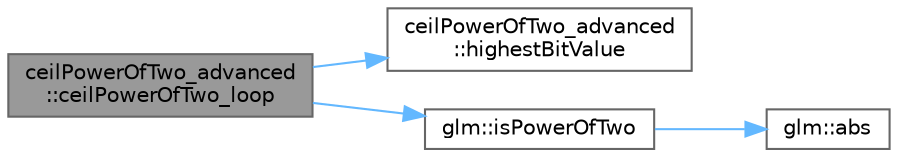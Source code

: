 digraph "ceilPowerOfTwo_advanced::ceilPowerOfTwo_loop"
{
 // LATEX_PDF_SIZE
  bgcolor="transparent";
  edge [fontname=Helvetica,fontsize=10,labelfontname=Helvetica,labelfontsize=10];
  node [fontname=Helvetica,fontsize=10,shape=box,height=0.2,width=0.4];
  rankdir="LR";
  Node1 [id="Node000001",label="ceilPowerOfTwo_advanced\l::ceilPowerOfTwo_loop",height=0.2,width=0.4,color="gray40", fillcolor="grey60", style="filled", fontcolor="black",tooltip=" "];
  Node1 -> Node2 [id="edge7_Node000001_Node000002",color="steelblue1",style="solid",tooltip=" "];
  Node2 [id="Node000002",label="ceilPowerOfTwo_advanced\l::highestBitValue",height=0.2,width=0.4,color="grey40", fillcolor="white", style="filled",URL="$namespaceceil_power_of_two__advanced.html#aa0a48cdd09d05e51fffe88e9b0a00fe6",tooltip=" "];
  Node1 -> Node3 [id="edge8_Node000001_Node000003",color="steelblue1",style="solid",tooltip=" "];
  Node3 [id="Node000003",label="glm::isPowerOfTwo",height=0.2,width=0.4,color="grey40", fillcolor="white", style="filled",URL="$group__ext__scalar__integer.html#gadf491730354aa7da67fbe23d4d688763",tooltip=" "];
  Node3 -> Node4 [id="edge9_Node000003_Node000004",color="steelblue1",style="solid",tooltip=" "];
  Node4 [id="Node000004",label="glm::abs",height=0.2,width=0.4,color="grey40", fillcolor="white", style="filled",URL="$group__core__func__common.html#ga439e60a72eadecfeda2df5449c613a64",tooltip=" "];
}
